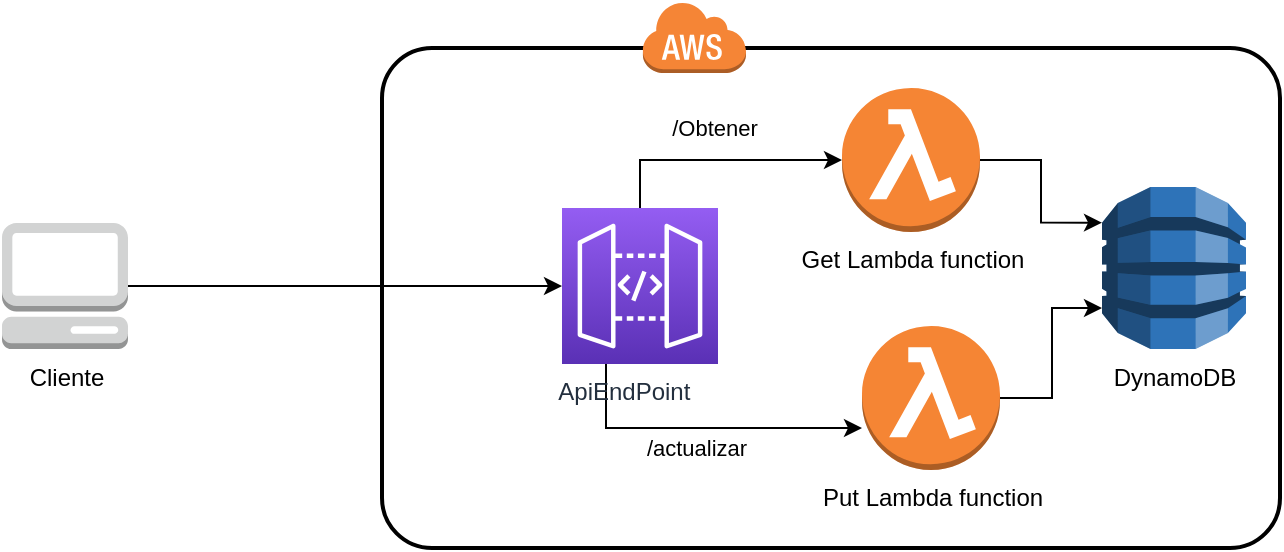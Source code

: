<mxfile version="18.0.2" type="device"><diagram id="ulFbYNM0PLEccTzG6BXx" name="Page-1"><mxGraphModel dx="1038" dy="489" grid="1" gridSize="10" guides="1" tooltips="1" connect="1" arrows="1" fold="1" page="1" pageScale="1" pageWidth="827" pageHeight="1169" math="0" shadow="0"><root><mxCell id="0"/><mxCell id="1" parent="0"/><mxCell id="K3lT8j1-1_LEjnQB3qmW-7" value="" style="rounded=1;arcSize=10;dashed=0;fillColor=none;gradientColor=none;strokeWidth=2;labelPosition=center;verticalLabelPosition=bottom;align=center;verticalAlign=top;" vertex="1" parent="1"><mxGeometry x="340" y="160" width="449" height="250" as="geometry"/></mxCell><mxCell id="K3lT8j1-1_LEjnQB3qmW-16" style="edgeStyle=orthogonalEdgeStyle;rounded=0;orthogonalLoop=1;jettySize=auto;html=1;exitX=0.5;exitY=0;exitDx=0;exitDy=0;exitPerimeter=0;" edge="1" parent="1" source="K3lT8j1-1_LEjnQB3qmW-20" target="K3lT8j1-1_LEjnQB3qmW-2"><mxGeometry relative="1" as="geometry"><mxPoint x="468.25" y="223.5" as="sourcePoint"/></mxGeometry></mxCell><mxCell id="K3lT8j1-1_LEjnQB3qmW-21" value="/Obtener" style="edgeLabel;html=1;align=center;verticalAlign=middle;resizable=0;points=[];" vertex="1" connectable="0" parent="K3lT8j1-1_LEjnQB3qmW-16"><mxGeometry x="-0.023" y="-2" relative="1" as="geometry"><mxPoint y="-18" as="offset"/></mxGeometry></mxCell><mxCell id="K3lT8j1-1_LEjnQB3qmW-17" style="edgeStyle=orthogonalEdgeStyle;rounded=0;orthogonalLoop=1;jettySize=auto;html=1;" edge="1" parent="1" target="K3lT8j1-1_LEjnQB3qmW-11"><mxGeometry relative="1" as="geometry"><mxPoint x="452" y="316.5" as="sourcePoint"/><Array as="points"><mxPoint x="452" y="350"/></Array></mxGeometry></mxCell><mxCell id="K3lT8j1-1_LEjnQB3qmW-22" value="/actualizar" style="edgeLabel;html=1;align=center;verticalAlign=middle;resizable=0;points=[];" vertex="1" connectable="0" parent="K3lT8j1-1_LEjnQB3qmW-17"><mxGeometry x="-0.055" y="-3" relative="1" as="geometry"><mxPoint x="2" y="7" as="offset"/></mxGeometry></mxCell><mxCell id="K3lT8j1-1_LEjnQB3qmW-26" style="edgeStyle=orthogonalEdgeStyle;rounded=0;orthogonalLoop=1;jettySize=auto;html=1;entryX=0;entryY=0.22;entryDx=0;entryDy=0;entryPerimeter=0;" edge="1" parent="1" source="K3lT8j1-1_LEjnQB3qmW-2" target="K3lT8j1-1_LEjnQB3qmW-3"><mxGeometry relative="1" as="geometry"/></mxCell><mxCell id="K3lT8j1-1_LEjnQB3qmW-2" value="Get Lambda function" style="outlineConnect=0;dashed=0;verticalLabelPosition=bottom;verticalAlign=top;align=center;html=1;shape=mxgraph.aws3.lambda_function;fillColor=#F58534;gradientColor=none;" vertex="1" parent="1"><mxGeometry x="570" y="180" width="69" height="72" as="geometry"/></mxCell><mxCell id="K3lT8j1-1_LEjnQB3qmW-3" value="DynamoDB" style="outlineConnect=0;dashed=0;verticalLabelPosition=bottom;verticalAlign=top;align=center;html=1;shape=mxgraph.aws3.dynamo_db;fillColor=#2E73B8;gradientColor=none;" vertex="1" parent="1"><mxGeometry x="700" y="229.5" width="72" height="81" as="geometry"/></mxCell><mxCell id="K3lT8j1-1_LEjnQB3qmW-18" style="edgeStyle=orthogonalEdgeStyle;rounded=0;orthogonalLoop=1;jettySize=auto;html=1;entryX=0;entryY=0.5;entryDx=0;entryDy=0;entryPerimeter=0;" edge="1" parent="1" source="K3lT8j1-1_LEjnQB3qmW-6" target="K3lT8j1-1_LEjnQB3qmW-20"><mxGeometry relative="1" as="geometry"><mxPoint x="430" y="270" as="targetPoint"/></mxGeometry></mxCell><mxCell id="K3lT8j1-1_LEjnQB3qmW-6" value="Cliente" style="outlineConnect=0;dashed=0;verticalLabelPosition=bottom;verticalAlign=top;align=center;html=1;shape=mxgraph.aws3.management_console;fillColor=#D2D3D3;gradientColor=none;" vertex="1" parent="1"><mxGeometry x="150" y="247.5" width="63" height="63" as="geometry"/></mxCell><mxCell id="K3lT8j1-1_LEjnQB3qmW-8" value="" style="dashed=0;html=1;shape=mxgraph.aws3.cloud;fillColor=#F58536;gradientColor=none;dashed=0;" vertex="1" parent="1"><mxGeometry x="470" y="136.5" width="52" height="36" as="geometry"/></mxCell><mxCell id="K3lT8j1-1_LEjnQB3qmW-25" style="edgeStyle=orthogonalEdgeStyle;rounded=0;orthogonalLoop=1;jettySize=auto;html=1;" edge="1" parent="1" source="K3lT8j1-1_LEjnQB3qmW-11" target="K3lT8j1-1_LEjnQB3qmW-3"><mxGeometry relative="1" as="geometry"><Array as="points"><mxPoint x="675" y="335"/><mxPoint x="675" y="290"/></Array></mxGeometry></mxCell><mxCell id="K3lT8j1-1_LEjnQB3qmW-11" value="Put Lambda function" style="outlineConnect=0;dashed=0;verticalLabelPosition=bottom;verticalAlign=top;align=center;html=1;shape=mxgraph.aws3.lambda_function;fillColor=#F58534;gradientColor=none;" vertex="1" parent="1"><mxGeometry x="580" y="299" width="69" height="72" as="geometry"/></mxCell><mxCell id="K3lT8j1-1_LEjnQB3qmW-20" value="ApiEndPoint&amp;nbsp; &amp;nbsp; &amp;nbsp;" style="sketch=0;points=[[0,0,0],[0.25,0,0],[0.5,0,0],[0.75,0,0],[1,0,0],[0,1,0],[0.25,1,0],[0.5,1,0],[0.75,1,0],[1,1,0],[0,0.25,0],[0,0.5,0],[0,0.75,0],[1,0.25,0],[1,0.5,0],[1,0.75,0]];outlineConnect=0;fontColor=#232F3E;gradientColor=#945DF2;gradientDirection=north;fillColor=#5A30B5;strokeColor=#ffffff;dashed=0;verticalLabelPosition=bottom;verticalAlign=top;align=center;html=1;fontSize=12;fontStyle=0;aspect=fixed;shape=mxgraph.aws4.resourceIcon;resIcon=mxgraph.aws4.api_gateway;labelPosition=center;textDirection=ltr;" vertex="1" parent="1"><mxGeometry x="430" y="240" width="78" height="78" as="geometry"/></mxCell></root></mxGraphModel></diagram></mxfile>